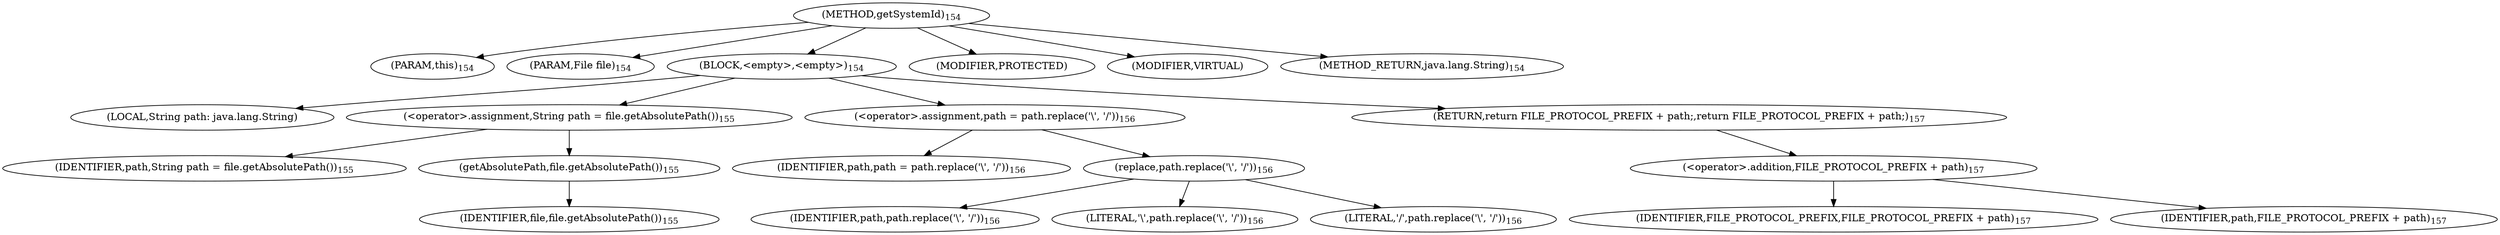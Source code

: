 digraph "getSystemId" {  
"208" [label = <(METHOD,getSystemId)<SUB>154</SUB>> ]
"209" [label = <(PARAM,this)<SUB>154</SUB>> ]
"210" [label = <(PARAM,File file)<SUB>154</SUB>> ]
"211" [label = <(BLOCK,&lt;empty&gt;,&lt;empty&gt;)<SUB>154</SUB>> ]
"212" [label = <(LOCAL,String path: java.lang.String)> ]
"213" [label = <(&lt;operator&gt;.assignment,String path = file.getAbsolutePath())<SUB>155</SUB>> ]
"214" [label = <(IDENTIFIER,path,String path = file.getAbsolutePath())<SUB>155</SUB>> ]
"215" [label = <(getAbsolutePath,file.getAbsolutePath())<SUB>155</SUB>> ]
"216" [label = <(IDENTIFIER,file,file.getAbsolutePath())<SUB>155</SUB>> ]
"217" [label = <(&lt;operator&gt;.assignment,path = path.replace('\\', '/'))<SUB>156</SUB>> ]
"218" [label = <(IDENTIFIER,path,path = path.replace('\\', '/'))<SUB>156</SUB>> ]
"219" [label = <(replace,path.replace('\\', '/'))<SUB>156</SUB>> ]
"220" [label = <(IDENTIFIER,path,path.replace('\\', '/'))<SUB>156</SUB>> ]
"221" [label = <(LITERAL,'\\',path.replace('\\', '/'))<SUB>156</SUB>> ]
"222" [label = <(LITERAL,'/',path.replace('\\', '/'))<SUB>156</SUB>> ]
"223" [label = <(RETURN,return FILE_PROTOCOL_PREFIX + path;,return FILE_PROTOCOL_PREFIX + path;)<SUB>157</SUB>> ]
"224" [label = <(&lt;operator&gt;.addition,FILE_PROTOCOL_PREFIX + path)<SUB>157</SUB>> ]
"225" [label = <(IDENTIFIER,FILE_PROTOCOL_PREFIX,FILE_PROTOCOL_PREFIX + path)<SUB>157</SUB>> ]
"226" [label = <(IDENTIFIER,path,FILE_PROTOCOL_PREFIX + path)<SUB>157</SUB>> ]
"227" [label = <(MODIFIER,PROTECTED)> ]
"228" [label = <(MODIFIER,VIRTUAL)> ]
"229" [label = <(METHOD_RETURN,java.lang.String)<SUB>154</SUB>> ]
  "208" -> "209" 
  "208" -> "210" 
  "208" -> "211" 
  "208" -> "227" 
  "208" -> "228" 
  "208" -> "229" 
  "211" -> "212" 
  "211" -> "213" 
  "211" -> "217" 
  "211" -> "223" 
  "213" -> "214" 
  "213" -> "215" 
  "215" -> "216" 
  "217" -> "218" 
  "217" -> "219" 
  "219" -> "220" 
  "219" -> "221" 
  "219" -> "222" 
  "223" -> "224" 
  "224" -> "225" 
  "224" -> "226" 
}
